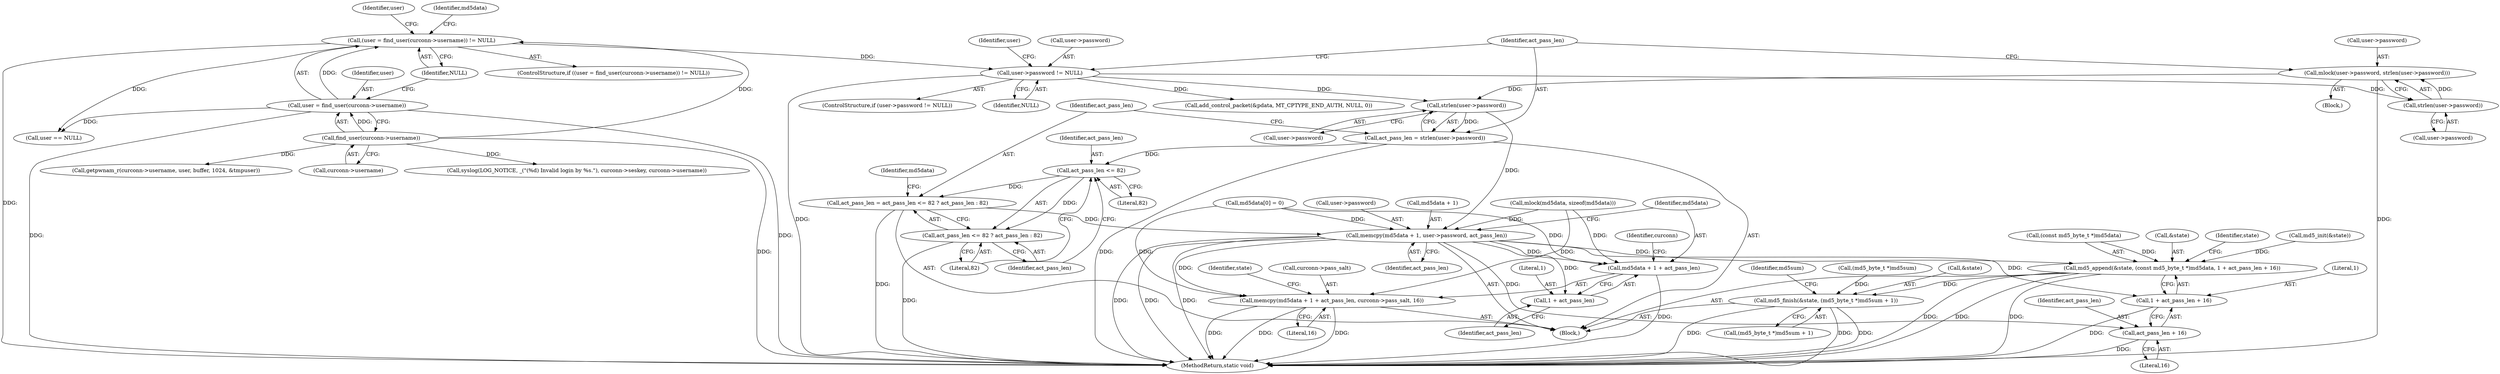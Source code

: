 digraph "0_MAC-Telnet_b69d11727d4f0f8cf719c79e3fb700f55ca03e9a_2@API" {
"1000164" [label="(Call,mlock(user->password, strlen(user->password)))"];
"1000168" [label="(Call,strlen(user->password))"];
"1000158" [label="(Call,user->password != NULL)"];
"1000139" [label="(Call,(user = find_user(curconn->username)) != NULL)"];
"1000140" [label="(Call,user = find_user(curconn->username))"];
"1000142" [label="(Call,find_user(curconn->username))"];
"1000174" [label="(Call,strlen(user->password))"];
"1000172" [label="(Call,act_pass_len = strlen(user->password))"];
"1000181" [label="(Call,act_pass_len <= 82)"];
"1000178" [label="(Call,act_pass_len = act_pass_len <= 82 ? act_pass_len : 82)"];
"1000191" [label="(Call,memcpy(md5data + 1, user->password, act_pass_len))"];
"1000199" [label="(Call,memcpy(md5data + 1 + act_pass_len, curconn->pass_salt, 16))"];
"1000200" [label="(Call,md5data + 1 + act_pass_len)"];
"1000202" [label="(Call,1 + act_pass_len)"];
"1000212" [label="(Call,md5_append(&state, (const md5_byte_t *)md5data, 1 + act_pass_len + 16))"];
"1000223" [label="(Call,md5_finish(&state, (md5_byte_t *)md5sum + 1))"];
"1000218" [label="(Call,1 + act_pass_len + 16)"];
"1000220" [label="(Call,act_pass_len + 16)"];
"1000180" [label="(Call,act_pass_len <= 82 ? act_pass_len : 82)"];
"1000211" [label="(Identifier,state)"];
"1000178" [label="(Call,act_pass_len = act_pass_len <= 82 ? act_pass_len : 82)"];
"1000219" [label="(Literal,1)"];
"1000277" [label="(Identifier,user)"];
"1000157" [label="(ControlStructure,if (user->password != NULL))"];
"1000195" [label="(Call,user->password)"];
"1000143" [label="(Call,curconn->username)"];
"1000202" [label="(Call,1 + act_pass_len)"];
"1000198" [label="(Identifier,act_pass_len)"];
"1000163" [label="(Block,)"];
"1000191" [label="(Call,memcpy(md5data + 1, user->password, act_pass_len))"];
"1000186" [label="(Call,md5data[0] = 0)"];
"1000150" [label="(Identifier,md5data)"];
"1000169" [label="(Call,user->password)"];
"1000164" [label="(Call,mlock(user->password, strlen(user->password)))"];
"1000705" [label="(MethodReturn,static void)"];
"1000200" [label="(Call,md5data + 1 + act_pass_len)"];
"1000276" [label="(Call,user == NULL)"];
"1000227" [label="(Call,(md5_byte_t *)md5sum)"];
"1000222" [label="(Literal,16)"];
"1000166" [label="(Identifier,user)"];
"1000182" [label="(Identifier,act_pass_len)"];
"1000224" [label="(Call,&state)"];
"1000209" [label="(Call,md5_init(&state))"];
"1000221" [label="(Identifier,act_pass_len)"];
"1000180" [label="(Call,act_pass_len <= 82 ? act_pass_len : 82)"];
"1000201" [label="(Identifier,md5data)"];
"1000142" [label="(Call,find_user(curconn->username))"];
"1000212" [label="(Call,md5_append(&state, (const md5_byte_t *)md5data, 1 + act_pass_len + 16))"];
"1000165" [label="(Call,user->password)"];
"1000174" [label="(Call,strlen(user->password))"];
"1000208" [label="(Literal,16)"];
"1000204" [label="(Identifier,act_pass_len)"];
"1000192" [label="(Call,md5data + 1)"];
"1000206" [label="(Identifier,curconn)"];
"1000218" [label="(Call,1 + act_pass_len + 16)"];
"1000141" [label="(Identifier,user)"];
"1000226" [label="(Call,(md5_byte_t *)md5sum + 1)"];
"1000188" [label="(Identifier,md5data)"];
"1000184" [label="(Identifier,act_pass_len)"];
"1000215" [label="(Call,(const md5_byte_t *)md5data)"];
"1000183" [label="(Literal,82)"];
"1000220" [label="(Call,act_pass_len + 16)"];
"1000179" [label="(Identifier,act_pass_len)"];
"1000173" [label="(Identifier,act_pass_len)"];
"1000159" [label="(Call,user->password)"];
"1000203" [label="(Literal,1)"];
"1000213" [label="(Call,&state)"];
"1000181" [label="(Call,act_pass_len <= 82)"];
"1000162" [label="(Identifier,NULL)"];
"1000225" [label="(Identifier,state)"];
"1000223" [label="(Call,md5_finish(&state, (md5_byte_t *)md5sum + 1))"];
"1000140" [label="(Call,user = find_user(curconn->username))"];
"1000168" [label="(Call,strlen(user->password))"];
"1000158" [label="(Call,user->password != NULL)"];
"1000185" [label="(Literal,82)"];
"1000233" [label="(Identifier,md5sum)"];
"1000138" [label="(ControlStructure,if ((user = find_user(curconn->username)) != NULL))"];
"1000146" [label="(Identifier,NULL)"];
"1000175" [label="(Call,user->password)"];
"1000149" [label="(Call,mlock(md5data, sizeof(md5data)))"];
"1000256" [label="(Call,add_control_packet(&pdata, MT_CPTYPE_END_AUTH, NULL, 0))"];
"1000409" [label="(Call,getpwnam_r(curconn->username, user, buffer, 1024, &tmpuser))"];
"1000199" [label="(Call,memcpy(md5data + 1 + act_pass_len, curconn->pass_salt, 16))"];
"1000139" [label="(Call,(user = find_user(curconn->username)) != NULL)"];
"1000147" [label="(Block,)"];
"1000172" [label="(Call,act_pass_len = strlen(user->password))"];
"1000205" [label="(Call,curconn->pass_salt)"];
"1000288" [label="(Call,syslog(LOG_NOTICE, _(\"(%d) Invalid login by %s.\"), curconn->seskey, curconn->username))"];
"1000164" -> "1000163"  [label="AST: "];
"1000164" -> "1000168"  [label="CFG: "];
"1000165" -> "1000164"  [label="AST: "];
"1000168" -> "1000164"  [label="AST: "];
"1000173" -> "1000164"  [label="CFG: "];
"1000164" -> "1000705"  [label="DDG: "];
"1000168" -> "1000164"  [label="DDG: "];
"1000164" -> "1000174"  [label="DDG: "];
"1000168" -> "1000169"  [label="CFG: "];
"1000169" -> "1000168"  [label="AST: "];
"1000158" -> "1000168"  [label="DDG: "];
"1000158" -> "1000157"  [label="AST: "];
"1000158" -> "1000162"  [label="CFG: "];
"1000159" -> "1000158"  [label="AST: "];
"1000162" -> "1000158"  [label="AST: "];
"1000166" -> "1000158"  [label="CFG: "];
"1000173" -> "1000158"  [label="CFG: "];
"1000158" -> "1000705"  [label="DDG: "];
"1000139" -> "1000158"  [label="DDG: "];
"1000158" -> "1000174"  [label="DDG: "];
"1000158" -> "1000256"  [label="DDG: "];
"1000139" -> "1000138"  [label="AST: "];
"1000139" -> "1000146"  [label="CFG: "];
"1000140" -> "1000139"  [label="AST: "];
"1000146" -> "1000139"  [label="AST: "];
"1000150" -> "1000139"  [label="CFG: "];
"1000277" -> "1000139"  [label="CFG: "];
"1000139" -> "1000705"  [label="DDG: "];
"1000140" -> "1000139"  [label="DDG: "];
"1000142" -> "1000139"  [label="DDG: "];
"1000139" -> "1000276"  [label="DDG: "];
"1000140" -> "1000142"  [label="CFG: "];
"1000141" -> "1000140"  [label="AST: "];
"1000142" -> "1000140"  [label="AST: "];
"1000146" -> "1000140"  [label="CFG: "];
"1000140" -> "1000705"  [label="DDG: "];
"1000140" -> "1000705"  [label="DDG: "];
"1000142" -> "1000140"  [label="DDG: "];
"1000140" -> "1000276"  [label="DDG: "];
"1000142" -> "1000143"  [label="CFG: "];
"1000143" -> "1000142"  [label="AST: "];
"1000142" -> "1000705"  [label="DDG: "];
"1000142" -> "1000288"  [label="DDG: "];
"1000142" -> "1000409"  [label="DDG: "];
"1000174" -> "1000172"  [label="AST: "];
"1000174" -> "1000175"  [label="CFG: "];
"1000175" -> "1000174"  [label="AST: "];
"1000172" -> "1000174"  [label="CFG: "];
"1000174" -> "1000172"  [label="DDG: "];
"1000174" -> "1000191"  [label="DDG: "];
"1000172" -> "1000147"  [label="AST: "];
"1000173" -> "1000172"  [label="AST: "];
"1000179" -> "1000172"  [label="CFG: "];
"1000172" -> "1000705"  [label="DDG: "];
"1000172" -> "1000181"  [label="DDG: "];
"1000181" -> "1000180"  [label="AST: "];
"1000181" -> "1000183"  [label="CFG: "];
"1000182" -> "1000181"  [label="AST: "];
"1000183" -> "1000181"  [label="AST: "];
"1000184" -> "1000181"  [label="CFG: "];
"1000185" -> "1000181"  [label="CFG: "];
"1000181" -> "1000178"  [label="DDG: "];
"1000181" -> "1000180"  [label="DDG: "];
"1000178" -> "1000147"  [label="AST: "];
"1000178" -> "1000180"  [label="CFG: "];
"1000179" -> "1000178"  [label="AST: "];
"1000180" -> "1000178"  [label="AST: "];
"1000188" -> "1000178"  [label="CFG: "];
"1000178" -> "1000705"  [label="DDG: "];
"1000178" -> "1000191"  [label="DDG: "];
"1000191" -> "1000147"  [label="AST: "];
"1000191" -> "1000198"  [label="CFG: "];
"1000192" -> "1000191"  [label="AST: "];
"1000195" -> "1000191"  [label="AST: "];
"1000198" -> "1000191"  [label="AST: "];
"1000201" -> "1000191"  [label="CFG: "];
"1000191" -> "1000705"  [label="DDG: "];
"1000191" -> "1000705"  [label="DDG: "];
"1000191" -> "1000705"  [label="DDG: "];
"1000186" -> "1000191"  [label="DDG: "];
"1000149" -> "1000191"  [label="DDG: "];
"1000191" -> "1000199"  [label="DDG: "];
"1000191" -> "1000200"  [label="DDG: "];
"1000191" -> "1000202"  [label="DDG: "];
"1000191" -> "1000212"  [label="DDG: "];
"1000191" -> "1000218"  [label="DDG: "];
"1000191" -> "1000220"  [label="DDG: "];
"1000199" -> "1000147"  [label="AST: "];
"1000199" -> "1000208"  [label="CFG: "];
"1000200" -> "1000199"  [label="AST: "];
"1000205" -> "1000199"  [label="AST: "];
"1000208" -> "1000199"  [label="AST: "];
"1000211" -> "1000199"  [label="CFG: "];
"1000199" -> "1000705"  [label="DDG: "];
"1000199" -> "1000705"  [label="DDG: "];
"1000199" -> "1000705"  [label="DDG: "];
"1000186" -> "1000199"  [label="DDG: "];
"1000149" -> "1000199"  [label="DDG: "];
"1000200" -> "1000202"  [label="CFG: "];
"1000201" -> "1000200"  [label="AST: "];
"1000202" -> "1000200"  [label="AST: "];
"1000206" -> "1000200"  [label="CFG: "];
"1000200" -> "1000705"  [label="DDG: "];
"1000186" -> "1000200"  [label="DDG: "];
"1000149" -> "1000200"  [label="DDG: "];
"1000202" -> "1000204"  [label="CFG: "];
"1000203" -> "1000202"  [label="AST: "];
"1000204" -> "1000202"  [label="AST: "];
"1000212" -> "1000147"  [label="AST: "];
"1000212" -> "1000218"  [label="CFG: "];
"1000213" -> "1000212"  [label="AST: "];
"1000215" -> "1000212"  [label="AST: "];
"1000218" -> "1000212"  [label="AST: "];
"1000225" -> "1000212"  [label="CFG: "];
"1000212" -> "1000705"  [label="DDG: "];
"1000212" -> "1000705"  [label="DDG: "];
"1000212" -> "1000705"  [label="DDG: "];
"1000209" -> "1000212"  [label="DDG: "];
"1000215" -> "1000212"  [label="DDG: "];
"1000212" -> "1000223"  [label="DDG: "];
"1000223" -> "1000147"  [label="AST: "];
"1000223" -> "1000226"  [label="CFG: "];
"1000224" -> "1000223"  [label="AST: "];
"1000226" -> "1000223"  [label="AST: "];
"1000233" -> "1000223"  [label="CFG: "];
"1000223" -> "1000705"  [label="DDG: "];
"1000223" -> "1000705"  [label="DDG: "];
"1000223" -> "1000705"  [label="DDG: "];
"1000227" -> "1000223"  [label="DDG: "];
"1000218" -> "1000220"  [label="CFG: "];
"1000219" -> "1000218"  [label="AST: "];
"1000220" -> "1000218"  [label="AST: "];
"1000218" -> "1000705"  [label="DDG: "];
"1000220" -> "1000222"  [label="CFG: "];
"1000221" -> "1000220"  [label="AST: "];
"1000222" -> "1000220"  [label="AST: "];
"1000220" -> "1000705"  [label="DDG: "];
"1000180" -> "1000184"  [label="CFG: "];
"1000180" -> "1000185"  [label="CFG: "];
"1000184" -> "1000180"  [label="AST: "];
"1000185" -> "1000180"  [label="AST: "];
"1000180" -> "1000705"  [label="DDG: "];
}
